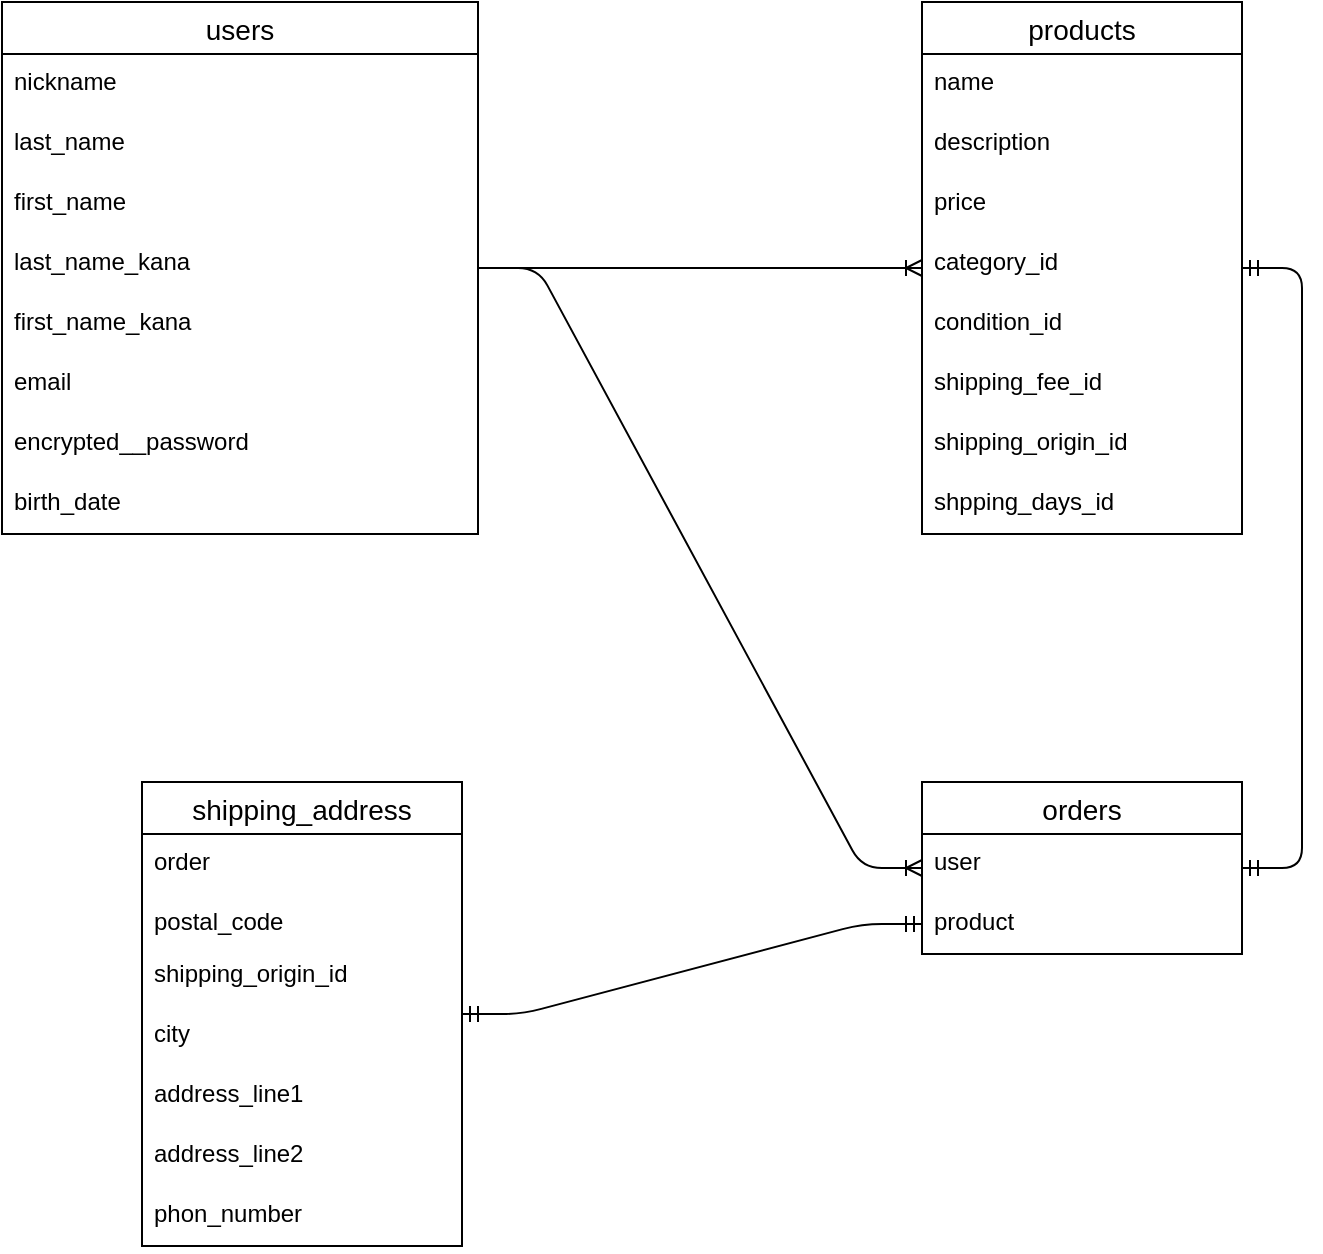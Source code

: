 <mxfile>
    <diagram id="Y3lLgrpN1YEazDvd4-QS" name="ページ1">
        <mxGraphModel dx="1130" dy="779" grid="1" gridSize="10" guides="1" tooltips="1" connect="1" arrows="1" fold="1" page="1" pageScale="1" pageWidth="827" pageHeight="1169" background="light-dark(#FFFFFF,#1A1A1A)" math="0" shadow="0">
            <root>
                <mxCell id="0"/>
                <mxCell id="1" parent="0"/>
                <mxCell id="V5qG8_ejVirc6mDC6Py1-19" value="users" style="swimlane;fontStyle=0;childLayout=stackLayout;horizontal=1;startSize=26;horizontalStack=0;resizeParent=1;resizeParentMax=0;resizeLast=0;collapsible=1;marginBottom=0;align=center;fontSize=14;" parent="1" vertex="1">
                    <mxGeometry x="80" y="20" width="238" height="266" as="geometry"/>
                </mxCell>
                <mxCell id="9" value="nickname" style="text;strokeColor=none;fillColor=none;spacingLeft=4;spacingRight=4;overflow=hidden;rotatable=0;points=[[0,0.5],[1,0.5]];portConstraint=eastwest;fontSize=12;" parent="V5qG8_ejVirc6mDC6Py1-19" vertex="1">
                    <mxGeometry y="26" width="238" height="30" as="geometry"/>
                </mxCell>
                <mxCell id="V5qG8_ejVirc6mDC6Py1-20" value="last_name" style="text;strokeColor=none;fillColor=none;spacingLeft=4;spacingRight=4;overflow=hidden;rotatable=0;points=[[0,0.5],[1,0.5]];portConstraint=eastwest;fontSize=12;" parent="V5qG8_ejVirc6mDC6Py1-19" vertex="1">
                    <mxGeometry y="56" width="238" height="30" as="geometry"/>
                </mxCell>
                <mxCell id="218" value="first_name" style="text;strokeColor=none;fillColor=none;spacingLeft=4;spacingRight=4;overflow=hidden;rotatable=0;points=[[0,0.5],[1,0.5]];portConstraint=eastwest;fontSize=12;" parent="V5qG8_ejVirc6mDC6Py1-19" vertex="1">
                    <mxGeometry y="86" width="238" height="30" as="geometry"/>
                </mxCell>
                <mxCell id="219" value="last_name_kana" style="text;strokeColor=none;fillColor=none;spacingLeft=4;spacingRight=4;overflow=hidden;rotatable=0;points=[[0,0.5],[1,0.5]];portConstraint=eastwest;fontSize=12;" parent="V5qG8_ejVirc6mDC6Py1-19" vertex="1">
                    <mxGeometry y="116" width="238" height="30" as="geometry"/>
                </mxCell>
                <mxCell id="220" value="first_name_kana" style="text;strokeColor=none;fillColor=none;spacingLeft=4;spacingRight=4;overflow=hidden;rotatable=0;points=[[0,0.5],[1,0.5]];portConstraint=eastwest;fontSize=12;" parent="V5qG8_ejVirc6mDC6Py1-19" vertex="1">
                    <mxGeometry y="146" width="238" height="30" as="geometry"/>
                </mxCell>
                <mxCell id="V5qG8_ejVirc6mDC6Py1-22" value="email" style="text;strokeColor=none;fillColor=none;spacingLeft=4;spacingRight=4;overflow=hidden;rotatable=0;points=[[0,0.5],[1,0.5]];portConstraint=eastwest;fontSize=12;" parent="V5qG8_ejVirc6mDC6Py1-19" vertex="1">
                    <mxGeometry y="176" width="238" height="30" as="geometry"/>
                </mxCell>
                <mxCell id="2" value="encrypted__password" style="text;strokeColor=none;fillColor=none;spacingLeft=4;spacingRight=4;overflow=hidden;rotatable=0;points=[[0,0.5],[1,0.5]];portConstraint=eastwest;fontSize=12;" parent="V5qG8_ejVirc6mDC6Py1-19" vertex="1">
                    <mxGeometry y="206" width="238" height="30" as="geometry"/>
                </mxCell>
                <mxCell id="5" value="birth_date&#xa;" style="text;strokeColor=none;fillColor=none;spacingLeft=4;spacingRight=4;overflow=hidden;rotatable=0;points=[[0,0.5],[1,0.5]];portConstraint=eastwest;fontSize=12;" parent="V5qG8_ejVirc6mDC6Py1-19" vertex="1">
                    <mxGeometry y="236" width="238" height="30" as="geometry"/>
                </mxCell>
                <mxCell id="V5qG8_ejVirc6mDC6Py1-25" value="products" style="swimlane;fontStyle=0;childLayout=stackLayout;horizontal=1;startSize=26;horizontalStack=0;resizeParent=1;resizeParentMax=0;resizeLast=0;collapsible=1;marginBottom=0;align=center;fontSize=14;" parent="1" vertex="1">
                    <mxGeometry x="540" y="20" width="160" height="266" as="geometry"/>
                </mxCell>
                <mxCell id="V5qG8_ejVirc6mDC6Py1-28" value="name" style="text;strokeColor=none;fillColor=none;spacingLeft=4;spacingRight=4;overflow=hidden;rotatable=0;points=[[0,0.5],[1,0.5]];portConstraint=eastwest;fontSize=12;" parent="V5qG8_ejVirc6mDC6Py1-25" vertex="1">
                    <mxGeometry y="26" width="160" height="30" as="geometry"/>
                </mxCell>
                <mxCell id="137" value="description" style="text;strokeColor=none;fillColor=none;spacingLeft=4;spacingRight=4;overflow=hidden;rotatable=0;points=[[0,0.5],[1,0.5]];portConstraint=eastwest;fontSize=12;" parent="V5qG8_ejVirc6mDC6Py1-25" vertex="1">
                    <mxGeometry y="56" width="160" height="30" as="geometry"/>
                </mxCell>
                <mxCell id="60" value="price" style="text;strokeColor=none;fillColor=none;spacingLeft=4;spacingRight=4;overflow=hidden;rotatable=0;points=[[0,0.5],[1,0.5]];portConstraint=eastwest;fontSize=12;" parent="V5qG8_ejVirc6mDC6Py1-25" vertex="1">
                    <mxGeometry y="86" width="160" height="30" as="geometry"/>
                </mxCell>
                <mxCell id="V5qG8_ejVirc6mDC6Py1-27" value="category_id" style="text;strokeColor=none;fillColor=none;spacingLeft=4;spacingRight=4;overflow=hidden;rotatable=0;points=[[0,0.5],[1,0.5]];portConstraint=eastwest;fontSize=12;" parent="V5qG8_ejVirc6mDC6Py1-25" vertex="1">
                    <mxGeometry y="116" width="160" height="30" as="geometry"/>
                </mxCell>
                <mxCell id="56" value="condition_id" style="text;strokeColor=none;fillColor=none;spacingLeft=4;spacingRight=4;overflow=hidden;rotatable=0;points=[[0,0.5],[1,0.5]];portConstraint=eastwest;fontSize=12;" parent="V5qG8_ejVirc6mDC6Py1-25" vertex="1">
                    <mxGeometry y="146" width="160" height="30" as="geometry"/>
                </mxCell>
                <mxCell id="141" value="shipping_fee_id" style="text;strokeColor=none;fillColor=none;spacingLeft=4;spacingRight=4;overflow=hidden;rotatable=0;points=[[0,0.5],[1,0.5]];portConstraint=eastwest;fontSize=12;" parent="V5qG8_ejVirc6mDC6Py1-25" vertex="1">
                    <mxGeometry y="176" width="160" height="30" as="geometry"/>
                </mxCell>
                <mxCell id="146" value="shipping_origin_id&#xa;" style="text;strokeColor=none;fillColor=none;spacingLeft=4;spacingRight=4;overflow=hidden;rotatable=0;points=[[0,0.5],[1,0.5]];portConstraint=eastwest;fontSize=12;" parent="V5qG8_ejVirc6mDC6Py1-25" vertex="1">
                    <mxGeometry y="206" width="160" height="30" as="geometry"/>
                </mxCell>
                <mxCell id="229" value="shpping_days_id" style="text;strokeColor=none;fillColor=none;spacingLeft=4;spacingRight=4;overflow=hidden;rotatable=0;points=[[0,0.5],[1,0.5]];portConstraint=eastwest;fontSize=12;" parent="V5qG8_ejVirc6mDC6Py1-25" vertex="1">
                    <mxGeometry y="236" width="160" height="30" as="geometry"/>
                </mxCell>
                <mxCell id="V5qG8_ejVirc6mDC6Py1-29" value="orders" style="swimlane;fontStyle=0;childLayout=stackLayout;horizontal=1;startSize=26;horizontalStack=0;resizeParent=1;resizeParentMax=0;resizeLast=0;collapsible=1;marginBottom=0;align=center;fontSize=14;" parent="1" vertex="1">
                    <mxGeometry x="540" y="410" width="160" height="86" as="geometry"/>
                </mxCell>
                <mxCell id="108" value="user" style="text;strokeColor=none;fillColor=none;spacingLeft=4;spacingRight=4;overflow=hidden;rotatable=0;points=[[0,0.5],[1,0.5]];portConstraint=eastwest;fontSize=12;" parent="V5qG8_ejVirc6mDC6Py1-29" vertex="1">
                    <mxGeometry y="26" width="160" height="30" as="geometry"/>
                </mxCell>
                <mxCell id="109" value="product" style="text;strokeColor=none;fillColor=none;spacingLeft=4;spacingRight=4;overflow=hidden;rotatable=0;points=[[0,0.5],[1,0.5]];portConstraint=eastwest;fontSize=12;" parent="V5qG8_ejVirc6mDC6Py1-29" vertex="1">
                    <mxGeometry y="56" width="160" height="30" as="geometry"/>
                </mxCell>
                <mxCell id="102" style="edgeStyle=none;html=1;" parent="1" edge="1">
                    <mxGeometry relative="1" as="geometry">
                        <mxPoint x="330" y="390" as="sourcePoint"/>
                        <mxPoint x="330" y="390" as="targetPoint"/>
                        <Array as="points">
                            <mxPoint x="330" y="390"/>
                        </Array>
                    </mxGeometry>
                </mxCell>
                <mxCell id="221" value="shipping_address" style="swimlane;fontStyle=0;childLayout=stackLayout;horizontal=1;startSize=26;horizontalStack=0;resizeParent=1;resizeParentMax=0;resizeLast=0;collapsible=1;marginBottom=0;align=center;fontSize=14;" parent="1" vertex="1">
                    <mxGeometry x="150" y="410" width="160" height="232" as="geometry"/>
                </mxCell>
                <mxCell id="222" value="order" style="text;strokeColor=none;fillColor=none;spacingLeft=4;spacingRight=4;overflow=hidden;rotatable=0;points=[[0,0.5],[1,0.5]];portConstraint=eastwest;fontSize=12;" parent="221" vertex="1">
                    <mxGeometry y="26" width="160" height="30" as="geometry"/>
                </mxCell>
                <mxCell id="223" value="postal_code" style="text;strokeColor=none;fillColor=none;spacingLeft=4;spacingRight=4;overflow=hidden;rotatable=0;points=[[0,0.5],[1,0.5]];portConstraint=eastwest;fontSize=12;" parent="221" vertex="1">
                    <mxGeometry y="56" width="160" height="26" as="geometry"/>
                </mxCell>
                <mxCell id="224" value="shipping_origin_id" style="text;strokeColor=none;fillColor=none;spacingLeft=4;spacingRight=4;overflow=hidden;rotatable=0;points=[[0,0.5],[1,0.5]];portConstraint=eastwest;fontSize=12;" parent="221" vertex="1">
                    <mxGeometry y="82" width="160" height="30" as="geometry"/>
                </mxCell>
                <mxCell id="225" value="city" style="text;strokeColor=none;fillColor=none;spacingLeft=4;spacingRight=4;overflow=hidden;rotatable=0;points=[[0,0.5],[1,0.5]];portConstraint=eastwest;fontSize=12;" parent="221" vertex="1">
                    <mxGeometry y="112" width="160" height="30" as="geometry"/>
                </mxCell>
                <mxCell id="226" value="address_line1" style="text;strokeColor=none;fillColor=none;spacingLeft=4;spacingRight=4;overflow=hidden;rotatable=0;points=[[0,0.5],[1,0.5]];portConstraint=eastwest;fontSize=12;" parent="221" vertex="1">
                    <mxGeometry y="142" width="160" height="30" as="geometry"/>
                </mxCell>
                <mxCell id="227" value="address_line2" style="text;strokeColor=none;fillColor=none;spacingLeft=4;spacingRight=4;overflow=hidden;rotatable=0;points=[[0,0.5],[1,0.5]];portConstraint=eastwest;fontSize=12;" parent="221" vertex="1">
                    <mxGeometry y="172" width="160" height="30" as="geometry"/>
                </mxCell>
                <mxCell id="228" value="phon_number" style="text;strokeColor=none;fillColor=none;spacingLeft=4;spacingRight=4;overflow=hidden;rotatable=0;points=[[0,0.5],[1,0.5]];portConstraint=eastwest;fontSize=12;" parent="221" vertex="1">
                    <mxGeometry y="202" width="160" height="30" as="geometry"/>
                </mxCell>
                <mxCell id="231" value="" style="edgeStyle=entityRelationEdgeStyle;fontSize=12;html=1;endArrow=ERoneToMany;" parent="1" source="V5qG8_ejVirc6mDC6Py1-19" target="V5qG8_ejVirc6mDC6Py1-29" edge="1">
                    <mxGeometry width="100" height="100" relative="1" as="geometry">
                        <mxPoint x="280" y="380" as="sourcePoint"/>
                        <mxPoint x="380" y="280" as="targetPoint"/>
                    </mxGeometry>
                </mxCell>
                <mxCell id="232" value="" style="edgeStyle=entityRelationEdgeStyle;fontSize=12;html=1;endArrow=ERoneToMany;" parent="1" source="V5qG8_ejVirc6mDC6Py1-19" target="V5qG8_ejVirc6mDC6Py1-25" edge="1">
                    <mxGeometry width="100" height="100" relative="1" as="geometry">
                        <mxPoint x="280" y="380" as="sourcePoint"/>
                        <mxPoint x="380" y="280" as="targetPoint"/>
                    </mxGeometry>
                </mxCell>
                <mxCell id="240" value="" style="edgeStyle=entityRelationEdgeStyle;fontSize=12;html=1;endArrow=ERmandOne;startArrow=ERmandOne;" parent="1" source="V5qG8_ejVirc6mDC6Py1-25" target="V5qG8_ejVirc6mDC6Py1-29" edge="1">
                    <mxGeometry width="100" height="100" relative="1" as="geometry">
                        <mxPoint x="280" y="380" as="sourcePoint"/>
                        <mxPoint x="380" y="280" as="targetPoint"/>
                    </mxGeometry>
                </mxCell>
                <mxCell id="241" value="" style="edgeStyle=entityRelationEdgeStyle;fontSize=12;html=1;endArrow=ERmandOne;startArrow=ERmandOne;" parent="1" source="221" target="109" edge="1">
                    <mxGeometry width="100" height="100" relative="1" as="geometry">
                        <mxPoint x="460" y="580" as="sourcePoint"/>
                        <mxPoint x="560" y="480" as="targetPoint"/>
                    </mxGeometry>
                </mxCell>
            </root>
        </mxGraphModel>
    </diagram>
</mxfile>
